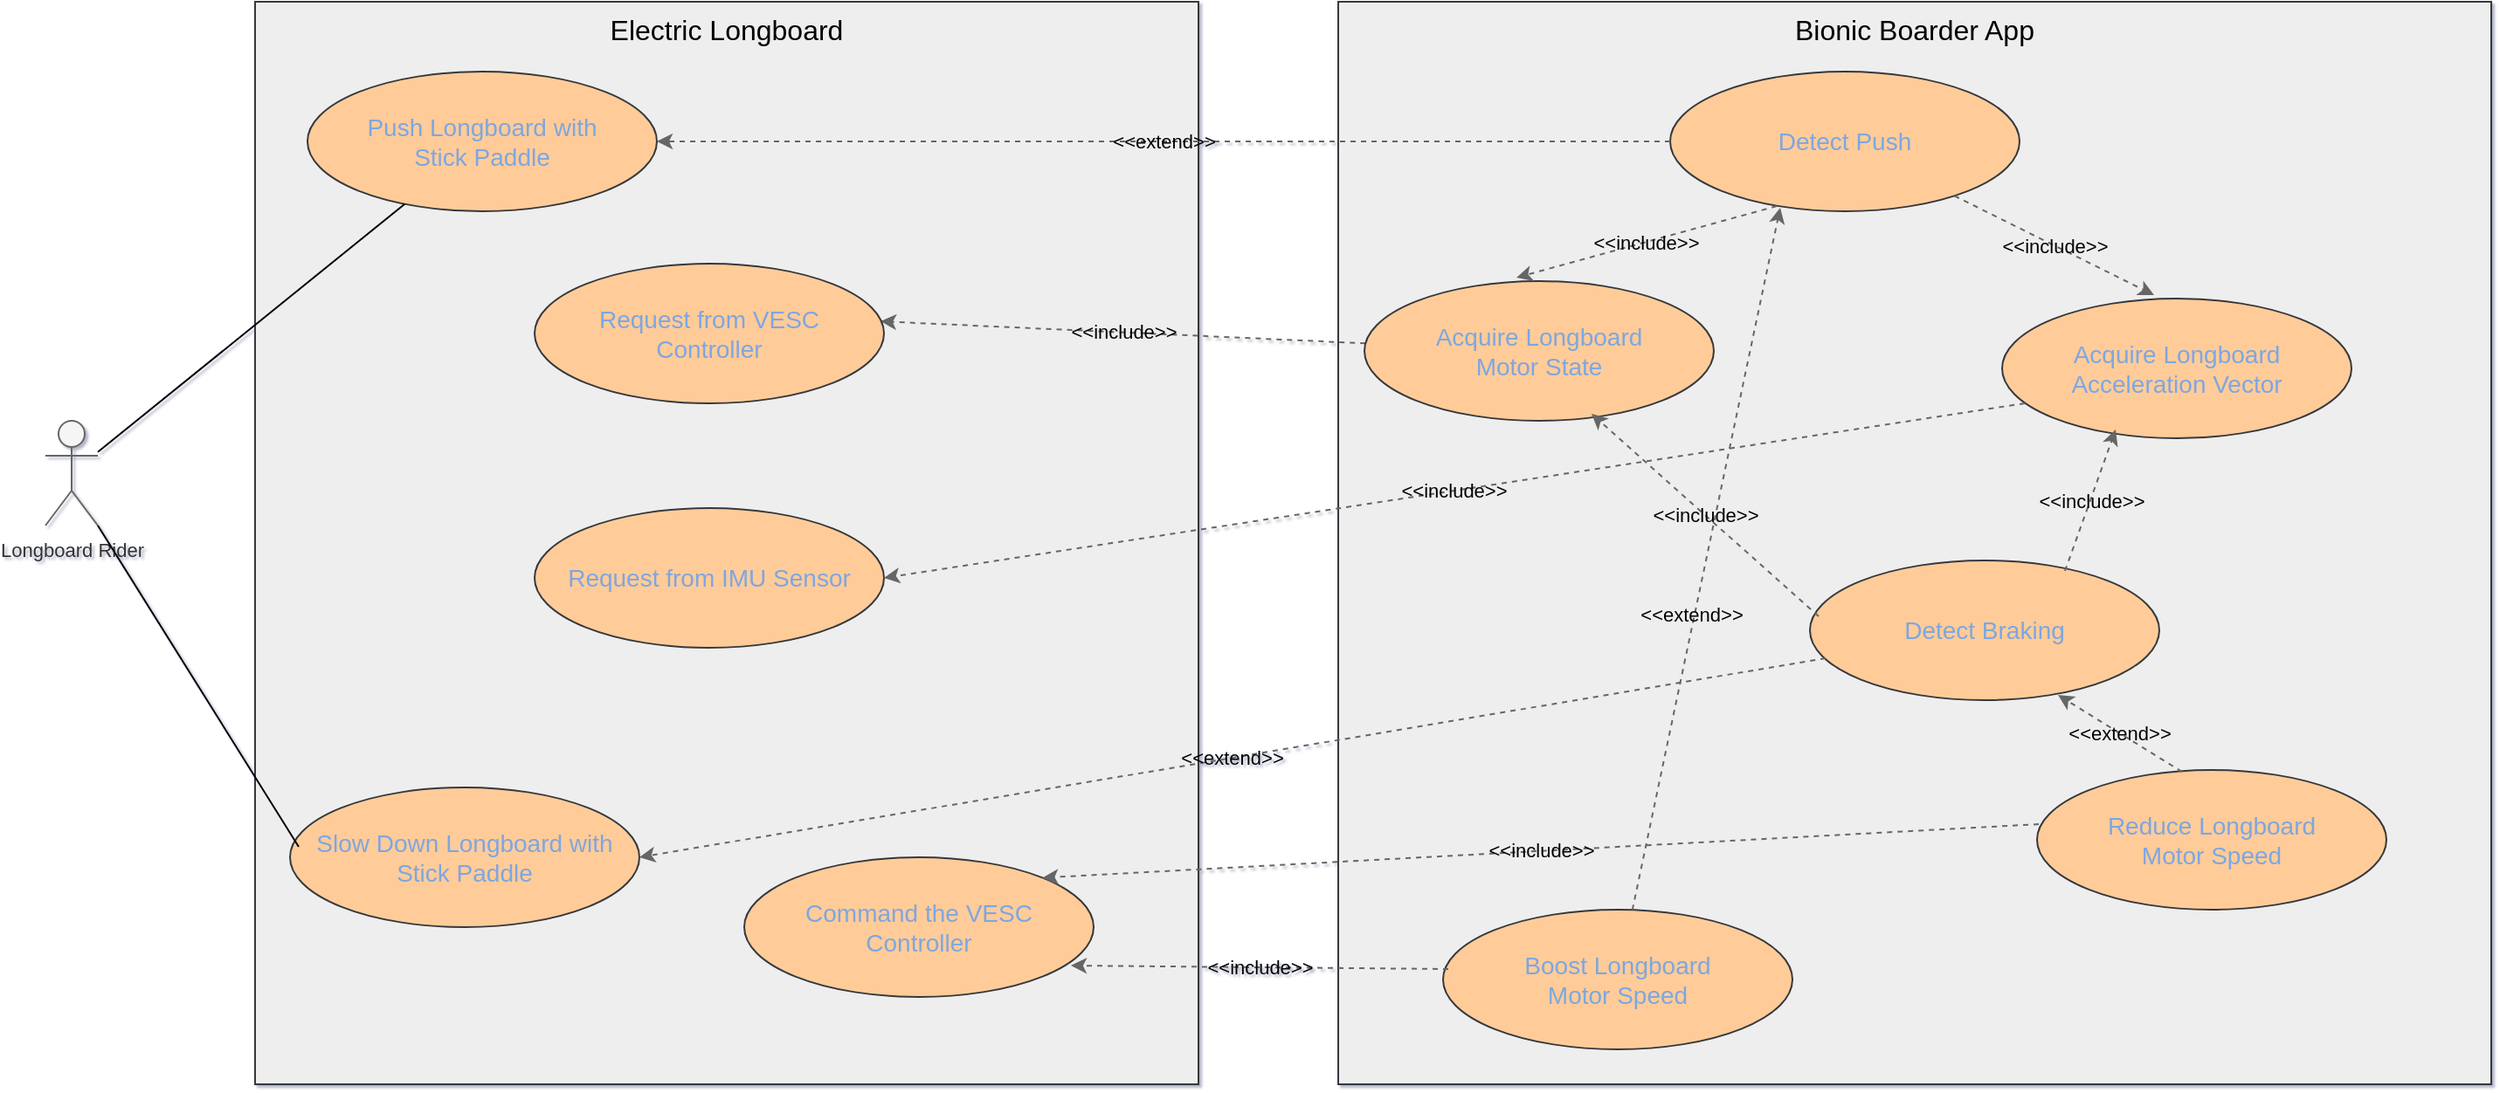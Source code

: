 <mxfile version="27.0.9">
  <diagram name="Page-1" id="ib0KKrDDxVYF5MeXXiUM">
    <mxGraphModel dx="2066" dy="1203" grid="1" gridSize="10" guides="1" tooltips="1" connect="1" arrows="1" fold="1" page="1" pageScale="1" pageWidth="850" pageHeight="1100" background="#ffffff" math="0" shadow="1">
      <root>
        <mxCell id="0" />
        <mxCell id="1" parent="0" />
        <mxCell id="14" value="Specimen and collection" style="edgeStyle=orthogonalEdgeStyle;endArrow=block;html=1;" parent="1" edge="1">
          <mxGeometry relative="1" as="geometry">
            <mxPoint x="750" y="350" as="targetPoint" />
          </mxGeometry>
        </mxCell>
        <mxCell id="15" value="report delivery offline" style="edgeStyle=orthogonalEdgeStyle;endArrow=block;html=1;" parent="1" edge="1">
          <mxGeometry relative="1" as="geometry">
            <mxPoint x="700" y="380" as="sourcePoint" />
          </mxGeometry>
        </mxCell>
        <mxCell id="sfKcnbmMzuwdX9yF3wZo-21" value="&lt;div&gt;&lt;font style=&quot;font-size: 11px;&quot;&gt;Longboard Rider&lt;/font&gt;&lt;/div&gt;" style="shape=umlActor;verticalLabelPosition=bottom;verticalAlign=top;html=1;outlineConnect=0;strokeColor=#666666;align=center;fontFamily=Helvetica;fontSize=12;fontColor=#333333;labelBackgroundColor=none;fillColor=#f5f5f5;horizontal=1;textShadow=0;" parent="1" vertex="1">
          <mxGeometry x="320" y="520" width="30" height="60" as="geometry" />
        </mxCell>
        <mxCell id="CbTRWkR76J8zcbdZSMRa-18" value="Bionic Boarder App" style="rounded=0;whiteSpace=wrap;html=1;labelPosition=center;verticalLabelPosition=middle;align=center;verticalAlign=top;fillColor=#eeeeee;strokeColor=#36393d;fontSize=16;fontColor=#000000;labelBackgroundColor=none;" parent="1" vertex="1">
          <mxGeometry x="1060" y="280" width="660" height="620" as="geometry" />
        </mxCell>
        <mxCell id="yoxUfFOzrHix0iHAsxGL-21" value="&lt;span style=&quot;font-size: 14px;&quot;&gt;Detect Push&lt;/span&gt;" style="ellipse;whiteSpace=wrap;html=1;fillColor=#ffcc99;strokeColor=#36393d;fontColor=#7EA6E0;" parent="1" vertex="1">
          <mxGeometry x="1250" y="320" width="200" height="80" as="geometry" />
        </mxCell>
        <mxCell id="yoxUfFOzrHix0iHAsxGL-26" value="&lt;span style=&quot;font-size: 14px;&quot;&gt;Detect Braking&lt;/span&gt;" style="ellipse;whiteSpace=wrap;html=1;fillColor=#ffcc99;strokeColor=#36393d;fontColor=#7EA6E0;" parent="1" vertex="1">
          <mxGeometry x="1330" y="600" width="200" height="80" as="geometry" />
        </mxCell>
        <mxCell id="NtJCmM9VllwKPNF-fU6l-15" value="Electric Longboard" style="rounded=0;whiteSpace=wrap;html=1;labelPosition=center;verticalLabelPosition=middle;align=center;verticalAlign=top;fillColor=#eeeeee;strokeColor=#36393d;fontSize=16;fontColor=#000000;labelBackgroundColor=none;" parent="1" vertex="1">
          <mxGeometry x="440" y="280" width="540" height="620" as="geometry" />
        </mxCell>
        <mxCell id="7s3CR-tw4a0rpZwH6RRs-16" value="&lt;span style=&quot;font-size: 14px;&quot;&gt;Push Longboard with&lt;/span&gt;&lt;div&gt;&lt;span style=&quot;font-size: 14px;&quot;&gt;Stick Paddle&lt;/span&gt;&lt;/div&gt;" style="ellipse;whiteSpace=wrap;html=1;fillColor=#ffcc99;strokeColor=#36393d;fontColor=#7EA6E0;" parent="1" vertex="1">
          <mxGeometry x="470" y="320" width="200" height="80" as="geometry" />
        </mxCell>
        <mxCell id="7s3CR-tw4a0rpZwH6RRs-17" value="&lt;font style=&quot;font-size: 14px;&quot;&gt;Slow Down Longboard with&lt;/font&gt;&lt;div&gt;&lt;font style=&quot;font-size: 14px;&quot;&gt;Stick Paddle&lt;/font&gt;&lt;/div&gt;" style="ellipse;whiteSpace=wrap;html=1;fillColor=#ffcc99;strokeColor=#36393d;fontColor=#7EA6E0;" parent="1" vertex="1">
          <mxGeometry x="460" y="730" width="200" height="80" as="geometry" />
        </mxCell>
        <mxCell id="-pO5D620ASrmPBSO5rts-39" style="rounded=0;orthogonalLoop=1;jettySize=auto;html=1;strokeColor=#000000;endArrow=none;startFill=0;shadow=0;jumpStyle=none;" parent="1" source="sfKcnbmMzuwdX9yF3wZo-21" target="7s3CR-tw4a0rpZwH6RRs-16" edge="1">
          <mxGeometry relative="1" as="geometry">
            <mxPoint x="400" y="549.818" as="sourcePoint" />
            <mxPoint x="550" y="468" as="targetPoint" />
          </mxGeometry>
        </mxCell>
        <mxCell id="7s3CR-tw4a0rpZwH6RRs-18" style="rounded=0;orthogonalLoop=1;jettySize=auto;html=1;strokeColor=#000000;endArrow=none;startFill=0;shadow=0;jumpStyle=none;exitX=1;exitY=1;exitDx=0;exitDy=0;exitPerimeter=0;entryX=0.025;entryY=0.425;entryDx=0;entryDy=0;entryPerimeter=0;" parent="1" source="sfKcnbmMzuwdX9yF3wZo-21" target="7s3CR-tw4a0rpZwH6RRs-17" edge="1">
          <mxGeometry relative="1" as="geometry">
            <mxPoint x="490" y="749" as="sourcePoint" />
            <mxPoint x="903" y="610" as="targetPoint" />
          </mxGeometry>
        </mxCell>
        <mxCell id="7s3CR-tw4a0rpZwH6RRs-21" value="&amp;lt;&amp;lt;include&amp;gt;&amp;gt;" style="endArrow=classic;html=1;rounded=0;fillColor=#f5f5f5;gradientColor=#b3b3b3;strokeColor=#666666;dashed=1;fontColor=#060606;align=center;labelBackgroundColor=none;entryX=0.99;entryY=0.413;entryDx=0;entryDy=0;entryPerimeter=0;" parent="1" source="7s3CR-tw4a0rpZwH6RRs-22" target="7s3CR-tw4a0rpZwH6RRs-23" edge="1">
          <mxGeometry width="50" height="50" relative="1" as="geometry">
            <mxPoint x="1230" y="500" as="sourcePoint" />
            <mxPoint x="1543" y="538" as="targetPoint" />
          </mxGeometry>
        </mxCell>
        <mxCell id="7s3CR-tw4a0rpZwH6RRs-22" value="&lt;span style=&quot;font-size: 14px;&quot;&gt;Acquire Longboard&lt;/span&gt;&lt;div&gt;&lt;span style=&quot;font-size: 14px;&quot;&gt;Motor State&lt;/span&gt;&lt;/div&gt;" style="ellipse;whiteSpace=wrap;html=1;fillColor=#ffcc99;strokeColor=#36393d;fontColor=#7EA6E0;" parent="1" vertex="1">
          <mxGeometry x="1075" y="440" width="200" height="80" as="geometry" />
        </mxCell>
        <mxCell id="7s3CR-tw4a0rpZwH6RRs-23" value="&lt;span style=&quot;font-size: 14px;&quot;&gt;Request from VESC&lt;/span&gt;&lt;div&gt;&lt;span style=&quot;font-size: 14px;&quot;&gt;Controller&lt;/span&gt;&lt;/div&gt;" style="ellipse;whiteSpace=wrap;html=1;fillColor=#ffcc99;strokeColor=#36393d;fontColor=#7EA6E0;" parent="1" vertex="1">
          <mxGeometry x="600" y="430" width="200" height="80" as="geometry" />
        </mxCell>
        <mxCell id="7s3CR-tw4a0rpZwH6RRs-24" value="&amp;lt;&amp;lt;include&amp;gt;&amp;gt;" style="endArrow=classic;html=1;rounded=0;fillColor=#f5f5f5;gradientColor=#b3b3b3;strokeColor=#666666;dashed=1;fontColor=#060606;align=center;labelBackgroundColor=none;entryX=0.435;entryY=-0.025;entryDx=0;entryDy=0;entryPerimeter=0;exitX=0.305;exitY=0.963;exitDx=0;exitDy=0;exitPerimeter=0;" parent="1" source="yoxUfFOzrHix0iHAsxGL-21" target="7s3CR-tw4a0rpZwH6RRs-22" edge="1">
          <mxGeometry width="50" height="50" relative="1" as="geometry">
            <mxPoint x="1240" y="630" as="sourcePoint" />
            <mxPoint x="1553" y="668" as="targetPoint" />
          </mxGeometry>
        </mxCell>
        <mxCell id="7tvb4L8AF0XeGwezENyy-15" value="&lt;span style=&quot;font-size: 14px;&quot;&gt;Acquire Longboard&lt;/span&gt;&lt;div&gt;&lt;span style=&quot;font-size: 14px;&quot;&gt;Acceleration Vector&lt;/span&gt;&lt;/div&gt;" style="ellipse;whiteSpace=wrap;html=1;fillColor=#ffcc99;strokeColor=#36393d;fontColor=#7EA6E0;" parent="1" vertex="1">
          <mxGeometry x="1440" y="450" width="200" height="80" as="geometry" />
        </mxCell>
        <mxCell id="7tvb4L8AF0XeGwezENyy-16" value="&amp;lt;&amp;lt;include&amp;gt;&amp;gt;" style="endArrow=classic;html=1;rounded=0;fillColor=#f5f5f5;gradientColor=#b3b3b3;strokeColor=#666666;dashed=1;fontColor=#060606;align=center;labelBackgroundColor=none;entryX=0.435;entryY=-0.025;entryDx=0;entryDy=0;entryPerimeter=0;" parent="1" source="yoxUfFOzrHix0iHAsxGL-21" target="7tvb4L8AF0XeGwezENyy-15" edge="1">
          <mxGeometry width="50" height="50" relative="1" as="geometry">
            <mxPoint x="1461" y="520" as="sourcePoint" />
            <mxPoint x="1763" y="791" as="targetPoint" />
          </mxGeometry>
        </mxCell>
        <mxCell id="7tvb4L8AF0XeGwezENyy-17" value="&lt;span style=&quot;font-size: 14px;&quot;&gt;Request from IMU Sensor&lt;/span&gt;" style="ellipse;whiteSpace=wrap;html=1;fillColor=#ffcc99;strokeColor=#36393d;fontColor=#7EA6E0;" parent="1" vertex="1">
          <mxGeometry x="600" y="570" width="200" height="80" as="geometry" />
        </mxCell>
        <mxCell id="7tvb4L8AF0XeGwezENyy-19" value="&amp;lt;&amp;lt;include&amp;gt;&amp;gt;" style="endArrow=classic;html=1;rounded=0;fillColor=#f5f5f5;gradientColor=#b3b3b3;strokeColor=#666666;dashed=1;fontColor=#060606;align=center;labelBackgroundColor=none;entryX=1;entryY=0.5;entryDx=0;entryDy=0;exitX=0.065;exitY=0.75;exitDx=0;exitDy=0;exitPerimeter=0;" parent="1" source="7tvb4L8AF0XeGwezENyy-15" target="7tvb4L8AF0XeGwezENyy-17" edge="1">
          <mxGeometry width="50" height="50" relative="1" as="geometry">
            <mxPoint x="1364" y="610" as="sourcePoint" />
            <mxPoint x="1170" y="625" as="targetPoint" />
          </mxGeometry>
        </mxCell>
        <mxCell id="7tvb4L8AF0XeGwezENyy-20" value="&amp;lt;&amp;lt;include&amp;gt;&amp;gt;" style="endArrow=classic;html=1;rounded=0;fillColor=#f5f5f5;gradientColor=#b3b3b3;strokeColor=#666666;dashed=1;fontColor=#060606;align=center;labelBackgroundColor=none;entryX=0.65;entryY=0.95;entryDx=0;entryDy=0;entryPerimeter=0;exitX=0.025;exitY=0.4;exitDx=0;exitDy=0;exitPerimeter=0;" parent="1" source="yoxUfFOzrHix0iHAsxGL-26" target="7s3CR-tw4a0rpZwH6RRs-22" edge="1">
          <mxGeometry width="50" height="50" relative="1" as="geometry">
            <mxPoint x="1320" y="750" as="sourcePoint" />
            <mxPoint x="1433" y="791" as="targetPoint" />
          </mxGeometry>
        </mxCell>
        <mxCell id="7tvb4L8AF0XeGwezENyy-21" value="&amp;lt;&amp;lt;include&amp;gt;&amp;gt;" style="endArrow=classic;html=1;rounded=0;fillColor=#f5f5f5;gradientColor=#b3b3b3;strokeColor=#666666;dashed=1;fontColor=#060606;align=center;labelBackgroundColor=none;entryX=0.325;entryY=0.938;entryDx=0;entryDy=0;entryPerimeter=0;exitX=0.73;exitY=0.075;exitDx=0;exitDy=0;exitPerimeter=0;" parent="1" source="yoxUfFOzrHix0iHAsxGL-26" target="7tvb4L8AF0XeGwezENyy-15" edge="1">
          <mxGeometry width="50" height="50" relative="1" as="geometry">
            <mxPoint x="1460" y="599.5" as="sourcePoint" />
            <mxPoint x="1573" y="640.5" as="targetPoint" />
          </mxGeometry>
        </mxCell>
        <mxCell id="7tvb4L8AF0XeGwezENyy-22" value="&lt;span style=&quot;font-size: 14px;&quot;&gt;Boost Longboard&lt;/span&gt;&lt;div&gt;&lt;span style=&quot;font-size: 14px;&quot;&gt;Motor Speed&lt;/span&gt;&lt;/div&gt;" style="ellipse;whiteSpace=wrap;html=1;fillColor=#ffcc99;strokeColor=#36393d;fontColor=#7EA6E0;" parent="1" vertex="1">
          <mxGeometry x="1120" y="800" width="200" height="80" as="geometry" />
        </mxCell>
        <mxCell id="7tvb4L8AF0XeGwezENyy-23" value="&lt;span style=&quot;font-size: 14px;&quot;&gt;Reduce Longboard&lt;/span&gt;&lt;div&gt;&lt;span style=&quot;font-size: 14px;&quot;&gt;Motor Speed&lt;/span&gt;&lt;/div&gt;" style="ellipse;whiteSpace=wrap;html=1;fillColor=#ffcc99;strokeColor=#36393d;fontColor=#7EA6E0;" parent="1" vertex="1">
          <mxGeometry x="1460" y="720" width="200" height="80" as="geometry" />
        </mxCell>
        <mxCell id="7tvb4L8AF0XeGwezENyy-24" value="&lt;span style=&quot;&quot;&gt;&amp;lt;&amp;lt;extend&amp;gt;&amp;gt;&lt;/span&gt;" style="endArrow=classic;html=1;rounded=0;fillColor=#f5f5f5;gradientColor=#b3b3b3;strokeColor=#666666;dashed=1;fontColor=#060606;align=center;labelBackgroundColor=none;entryX=0.71;entryY=0.963;entryDx=0;entryDy=0;entryPerimeter=0;exitX=0.415;exitY=0.013;exitDx=0;exitDy=0;exitPerimeter=0;" parent="1" source="7tvb4L8AF0XeGwezENyy-23" target="yoxUfFOzrHix0iHAsxGL-26" edge="1">
          <mxGeometry width="50" height="50" relative="1" as="geometry">
            <mxPoint x="1361" y="752" as="sourcePoint" />
            <mxPoint x="1210" y="680" as="targetPoint" />
          </mxGeometry>
        </mxCell>
        <mxCell id="7tvb4L8AF0XeGwezENyy-25" value="&lt;span style=&quot;&quot;&gt;&amp;lt;&amp;lt;extend&amp;gt;&amp;gt;&lt;/span&gt;" style="endArrow=classic;html=1;rounded=0;fillColor=#f5f5f5;gradientColor=#b3b3b3;strokeColor=#666666;dashed=1;fontColor=#060606;align=center;labelBackgroundColor=none;entryX=0.315;entryY=0.975;entryDx=0;entryDy=0;entryPerimeter=0;" parent="1" source="7tvb4L8AF0XeGwezENyy-22" target="yoxUfFOzrHix0iHAsxGL-21" edge="1">
          <mxGeometry x="-0.164" y="2" width="50" height="50" relative="1" as="geometry">
            <mxPoint x="1241" y="684" as="sourcePoint" />
            <mxPoint x="1150" y="630" as="targetPoint" />
            <mxPoint as="offset" />
          </mxGeometry>
        </mxCell>
        <mxCell id="7tvb4L8AF0XeGwezENyy-26" value="&lt;font style=&quot;font-size: 14px;&quot;&gt;Command the VESC&lt;/font&gt;&lt;div&gt;&lt;font style=&quot;font-size: 14px;&quot;&gt;Controller&lt;/font&gt;&lt;/div&gt;" style="ellipse;whiteSpace=wrap;html=1;fillColor=#ffcc99;strokeColor=#36393d;fontColor=#7EA6E0;" parent="1" vertex="1">
          <mxGeometry x="720" y="770" width="200" height="80" as="geometry" />
        </mxCell>
        <mxCell id="7tvb4L8AF0XeGwezENyy-27" value="&amp;lt;&amp;lt;include&amp;gt;&amp;gt;" style="endArrow=classic;html=1;rounded=0;fillColor=#f5f5f5;gradientColor=#b3b3b3;strokeColor=#666666;dashed=1;fontColor=#060606;align=center;labelBackgroundColor=none;entryX=1;entryY=0;entryDx=0;entryDy=0;exitX=0.005;exitY=0.388;exitDx=0;exitDy=0;exitPerimeter=0;" parent="1" source="7tvb4L8AF0XeGwezENyy-23" target="7tvb4L8AF0XeGwezENyy-26" edge="1">
          <mxGeometry width="50" height="50" relative="1" as="geometry">
            <mxPoint x="1773" y="760" as="sourcePoint" />
            <mxPoint x="950" y="880" as="targetPoint" />
          </mxGeometry>
        </mxCell>
        <mxCell id="7tvb4L8AF0XeGwezENyy-28" value="&amp;lt;&amp;lt;include&amp;gt;&amp;gt;" style="endArrow=classic;html=1;rounded=0;fillColor=#f5f5f5;gradientColor=#b3b3b3;strokeColor=#666666;dashed=1;fontColor=#060606;align=center;labelBackgroundColor=none;entryX=0.935;entryY=0.775;entryDx=0;entryDy=0;exitX=0.015;exitY=0.425;exitDx=0;exitDy=0;exitPerimeter=0;entryPerimeter=0;" parent="1" source="7tvb4L8AF0XeGwezENyy-22" target="7tvb4L8AF0XeGwezENyy-26" edge="1">
          <mxGeometry width="50" height="50" relative="1" as="geometry">
            <mxPoint x="1590" y="840" as="sourcePoint" />
            <mxPoint x="1070" y="891" as="targetPoint" />
          </mxGeometry>
        </mxCell>
        <mxCell id="evu0XL8LpXfsouRHICf1-15" value="&lt;span style=&quot;&quot;&gt;&amp;lt;&amp;lt;extend&amp;gt;&amp;gt;&lt;/span&gt;" style="endArrow=classic;html=1;rounded=0;fillColor=#f5f5f5;gradientColor=#b3b3b3;strokeColor=#666666;dashed=1;fontColor=#060606;align=center;labelBackgroundColor=none;entryX=1;entryY=0.5;entryDx=0;entryDy=0;" edge="1" parent="1" source="yoxUfFOzrHix0iHAsxGL-21" target="7s3CR-tw4a0rpZwH6RRs-16">
          <mxGeometry width="50" height="50" relative="1" as="geometry">
            <mxPoint x="911" y="454" as="sourcePoint" />
            <mxPoint x="850" y="390" as="targetPoint" />
          </mxGeometry>
        </mxCell>
        <mxCell id="evu0XL8LpXfsouRHICf1-16" value="&lt;span style=&quot;&quot;&gt;&amp;lt;&amp;lt;extend&amp;gt;&amp;gt;&lt;/span&gt;" style="endArrow=classic;html=1;rounded=0;fillColor=#f5f5f5;gradientColor=#b3b3b3;strokeColor=#666666;dashed=1;fontColor=#060606;align=center;labelBackgroundColor=none;entryX=1;entryY=0.5;entryDx=0;entryDy=0;exitX=0.045;exitY=0.7;exitDx=0;exitDy=0;exitPerimeter=0;" edge="1" parent="1" source="yoxUfFOzrHix0iHAsxGL-26" target="7s3CR-tw4a0rpZwH6RRs-17">
          <mxGeometry width="50" height="50" relative="1" as="geometry">
            <mxPoint x="1270" y="690" as="sourcePoint" />
            <mxPoint x="720" y="690" as="targetPoint" />
          </mxGeometry>
        </mxCell>
      </root>
    </mxGraphModel>
  </diagram>
</mxfile>
